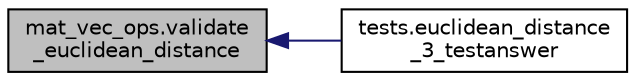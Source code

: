 digraph "mat_vec_ops.validate_euclidean_distance"
{
  edge [fontname="Helvetica",fontsize="10",labelfontname="Helvetica",labelfontsize="10"];
  node [fontname="Helvetica",fontsize="10",shape=record];
  rankdir="LR";
  Node1 [label="mat_vec_ops.validate\l_euclidean_distance",height=0.2,width=0.4,color="black", fillcolor="grey75", style="filled", fontcolor="black"];
  Node1 -> Node2 [dir="back",color="midnightblue",fontsize="10",style="solid"];
  Node2 [label="tests.euclidean_distance\l_3_testanswer",height=0.2,width=0.4,color="black", fillcolor="white", style="filled",URL="$namespacetests.html#a1a042601eeebab74cb6b3aa0411da7c5"];
}
